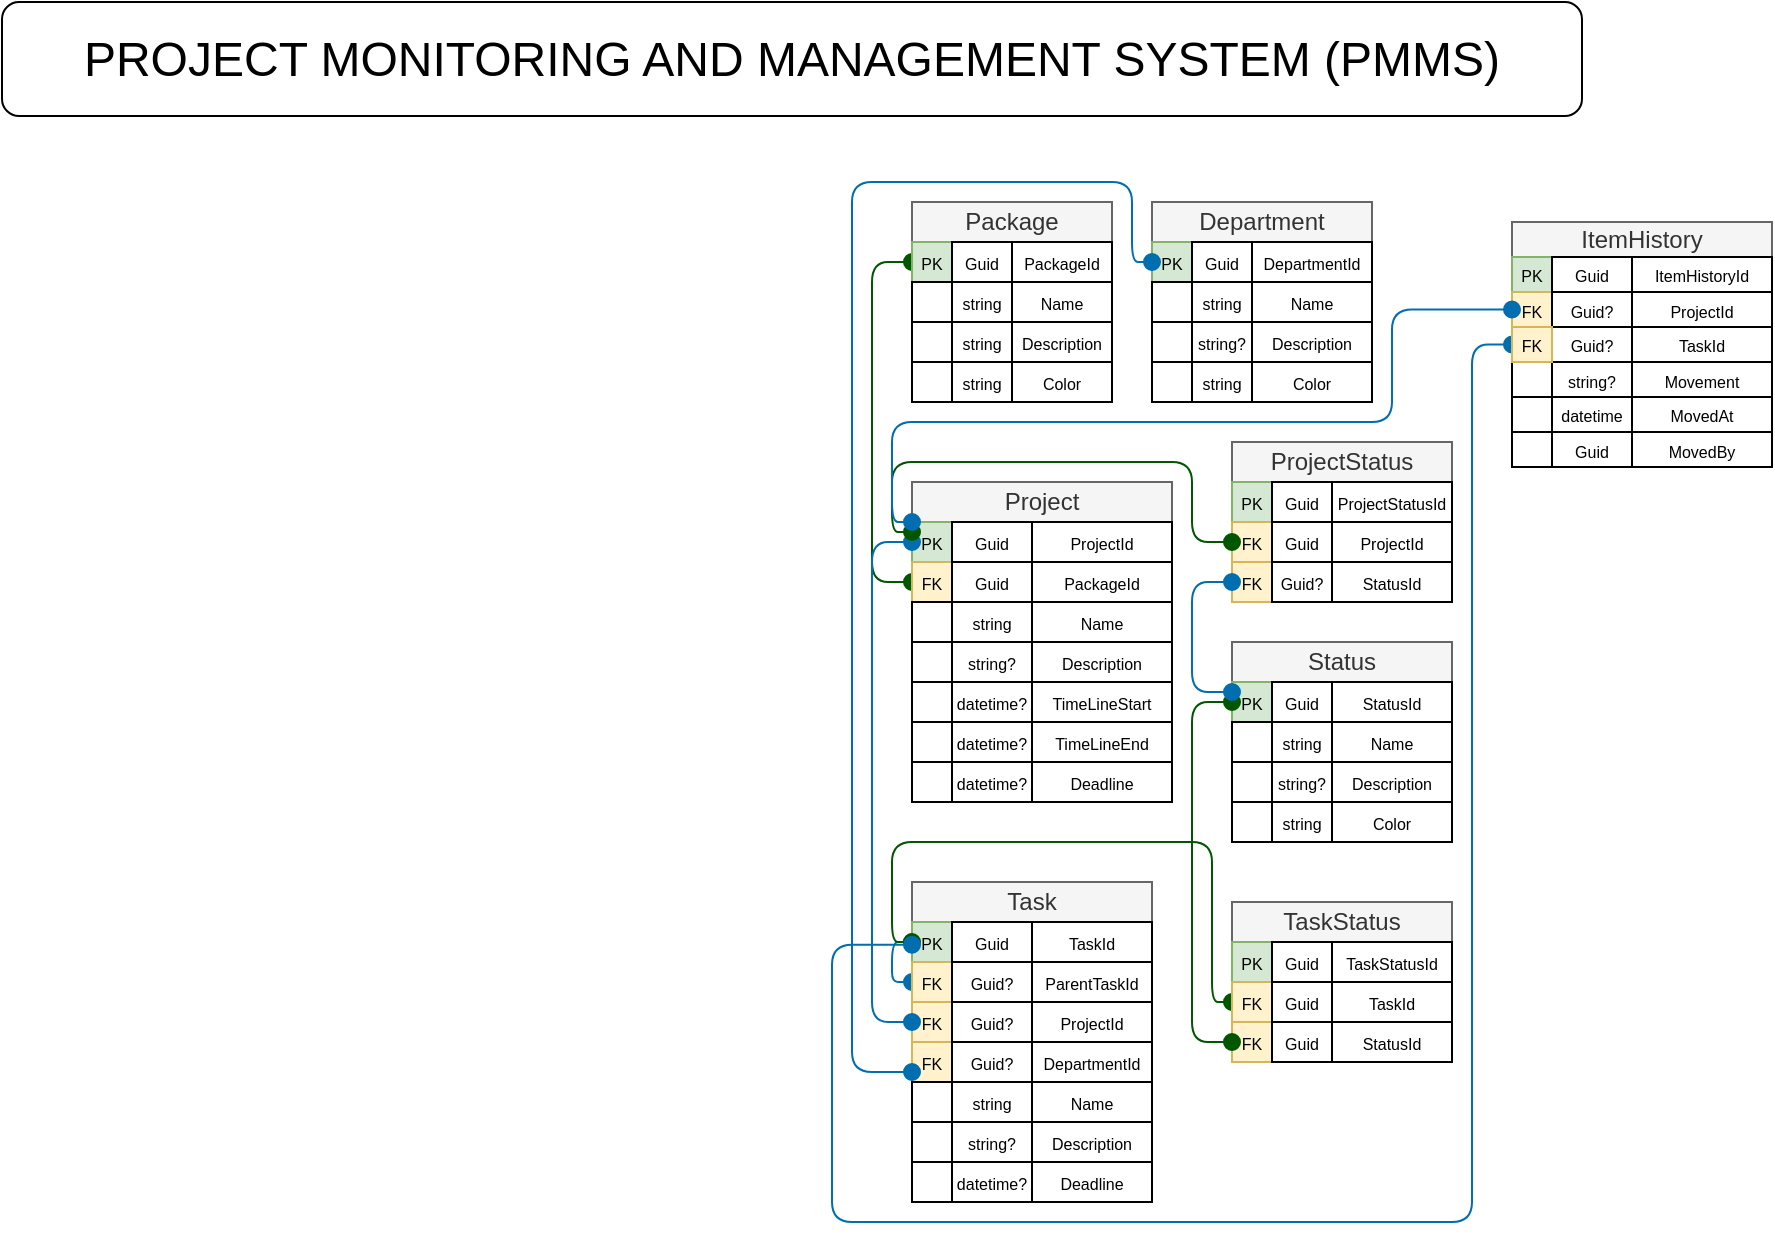 <mxfile version="26.0.11">
  <diagram name="Page-1" id="BhMnXEd4iuYotzbo9Yvr">
    <mxGraphModel dx="3625" dy="1718" grid="1" gridSize="10" guides="1" tooltips="1" connect="1" arrows="1" fold="1" page="1" pageScale="1" pageWidth="850" pageHeight="1100" math="0" shadow="0">
      <root>
        <mxCell id="0" />
        <mxCell id="1" parent="0" />
        <mxCell id="s1-EU_GbL1mds6aHtoGt-2" value="&lt;font style=&quot;font-size: 24px;&quot;&gt;PROJECT MONITORING AND MANAGEMENT SYSTEM (PMMS)&lt;/font&gt;" style="rounded=1;whiteSpace=wrap;html=1;" parent="1" vertex="1">
          <mxGeometry x="-425" y="20" width="790" height="57" as="geometry" />
        </mxCell>
        <mxCell id="s1-EU_GbL1mds6aHtoGt-74" value="" style="group;shadow=1;" parent="1" vertex="1" connectable="0">
          <mxGeometry x="30" y="120" width="100" height="100" as="geometry" />
        </mxCell>
        <mxCell id="s1-EU_GbL1mds6aHtoGt-20" value="Package" style="rounded=0;whiteSpace=wrap;html=1;fillColor=#f5f5f5;fontColor=#333333;strokeColor=#666666;" parent="s1-EU_GbL1mds6aHtoGt-74" vertex="1">
          <mxGeometry width="100" height="20" as="geometry" />
        </mxCell>
        <mxCell id="s1-EU_GbL1mds6aHtoGt-21" value="&lt;font style=&quot;font-size: 8px;&quot;&gt;PackageId&lt;/font&gt;" style="rounded=0;whiteSpace=wrap;html=1;" parent="s1-EU_GbL1mds6aHtoGt-74" vertex="1">
          <mxGeometry x="50" y="20" width="50" height="20" as="geometry" />
        </mxCell>
        <mxCell id="MEcoBkt6uBFR-9ehZYJB-12" style="edgeStyle=orthogonalEdgeStyle;rounded=1;orthogonalLoop=1;jettySize=auto;html=1;exitX=0;exitY=0.5;exitDx=0;exitDy=0;fontSize=12;startSize=8;endSize=8;curved=0;startArrow=oval;startFill=1;endArrow=oval;endFill=1;fillColor=#008a00;strokeColor=#005700;" edge="1" parent="s1-EU_GbL1mds6aHtoGt-74" source="s1-EU_GbL1mds6aHtoGt-22">
          <mxGeometry relative="1" as="geometry">
            <mxPoint y="190" as="targetPoint" />
            <Array as="points">
              <mxPoint x="-20" y="30" />
              <mxPoint x="-20" y="190" />
            </Array>
          </mxGeometry>
        </mxCell>
        <mxCell id="s1-EU_GbL1mds6aHtoGt-22" value="&lt;font style=&quot;font-size: 8px;&quot;&gt;PK&lt;/font&gt;" style="rounded=0;whiteSpace=wrap;html=1;fillColor=#d5e8d4;strokeColor=#82b366;" parent="s1-EU_GbL1mds6aHtoGt-74" vertex="1">
          <mxGeometry y="20" width="20" height="20" as="geometry" />
        </mxCell>
        <mxCell id="s1-EU_GbL1mds6aHtoGt-23" value="&lt;font style=&quot;font-size: 8px;&quot;&gt;Guid&lt;/font&gt;" style="rounded=0;whiteSpace=wrap;html=1;" parent="s1-EU_GbL1mds6aHtoGt-74" vertex="1">
          <mxGeometry x="20" y="20" width="30" height="20" as="geometry" />
        </mxCell>
        <mxCell id="s1-EU_GbL1mds6aHtoGt-24" value="&lt;font style=&quot;font-size: 8px;&quot;&gt;Name&lt;/font&gt;" style="rounded=0;whiteSpace=wrap;html=1;" parent="s1-EU_GbL1mds6aHtoGt-74" vertex="1">
          <mxGeometry x="50" y="40" width="50" height="20" as="geometry" />
        </mxCell>
        <mxCell id="s1-EU_GbL1mds6aHtoGt-25" value="" style="rounded=0;whiteSpace=wrap;html=1;" parent="s1-EU_GbL1mds6aHtoGt-74" vertex="1">
          <mxGeometry y="40" width="20" height="20" as="geometry" />
        </mxCell>
        <mxCell id="s1-EU_GbL1mds6aHtoGt-26" value="&lt;font style=&quot;font-size: 8px;&quot;&gt;string&lt;/font&gt;" style="rounded=0;whiteSpace=wrap;html=1;" parent="s1-EU_GbL1mds6aHtoGt-74" vertex="1">
          <mxGeometry x="20" y="40" width="30" height="20" as="geometry" />
        </mxCell>
        <mxCell id="s1-EU_GbL1mds6aHtoGt-27" value="&lt;font style=&quot;font-size: 8px;&quot;&gt;Description&lt;/font&gt;" style="rounded=0;whiteSpace=wrap;html=1;" parent="s1-EU_GbL1mds6aHtoGt-74" vertex="1">
          <mxGeometry x="50" y="60" width="50" height="20" as="geometry" />
        </mxCell>
        <mxCell id="s1-EU_GbL1mds6aHtoGt-28" value="" style="rounded=0;whiteSpace=wrap;html=1;" parent="s1-EU_GbL1mds6aHtoGt-74" vertex="1">
          <mxGeometry y="60" width="20" height="20" as="geometry" />
        </mxCell>
        <mxCell id="s1-EU_GbL1mds6aHtoGt-29" value="&lt;font style=&quot;font-size: 8px;&quot;&gt;string&lt;/font&gt;" style="rounded=0;whiteSpace=wrap;html=1;" parent="s1-EU_GbL1mds6aHtoGt-74" vertex="1">
          <mxGeometry x="20" y="60" width="30" height="20" as="geometry" />
        </mxCell>
        <mxCell id="s1-EU_GbL1mds6aHtoGt-30" value="&lt;font style=&quot;font-size: 8px;&quot;&gt;Color&lt;/font&gt;" style="rounded=0;whiteSpace=wrap;html=1;" parent="s1-EU_GbL1mds6aHtoGt-74" vertex="1">
          <mxGeometry x="50" y="80" width="50" height="20" as="geometry" />
        </mxCell>
        <mxCell id="s1-EU_GbL1mds6aHtoGt-31" value="" style="rounded=0;whiteSpace=wrap;html=1;" parent="s1-EU_GbL1mds6aHtoGt-74" vertex="1">
          <mxGeometry y="80" width="20" height="20" as="geometry" />
        </mxCell>
        <mxCell id="s1-EU_GbL1mds6aHtoGt-32" value="&lt;font style=&quot;font-size: 8px;&quot;&gt;string&lt;/font&gt;" style="rounded=0;whiteSpace=wrap;html=1;" parent="s1-EU_GbL1mds6aHtoGt-74" vertex="1">
          <mxGeometry x="20" y="80" width="30" height="20" as="geometry" />
        </mxCell>
        <mxCell id="s1-EU_GbL1mds6aHtoGt-76" value="" style="group" parent="1" vertex="1" connectable="0">
          <mxGeometry x="30" y="260" width="130" height="160" as="geometry" />
        </mxCell>
        <mxCell id="s1-EU_GbL1mds6aHtoGt-64" value="&lt;font style=&quot;font-size: 8px;&quot;&gt;Deadline&lt;/font&gt;" style="rounded=0;whiteSpace=wrap;html=1;" parent="s1-EU_GbL1mds6aHtoGt-76" vertex="1">
          <mxGeometry x="60" y="140" width="70" height="20" as="geometry" />
        </mxCell>
        <mxCell id="s1-EU_GbL1mds6aHtoGt-65" value="" style="rounded=0;whiteSpace=wrap;html=1;" parent="s1-EU_GbL1mds6aHtoGt-76" vertex="1">
          <mxGeometry y="140" width="20" height="20" as="geometry" />
        </mxCell>
        <mxCell id="s1-EU_GbL1mds6aHtoGt-66" value="&lt;span style=&quot;font-size: 8px;&quot;&gt;datetime?&lt;/span&gt;" style="rounded=0;whiteSpace=wrap;html=1;" parent="s1-EU_GbL1mds6aHtoGt-76" vertex="1">
          <mxGeometry x="20" y="140" width="40" height="20" as="geometry" />
        </mxCell>
        <mxCell id="s1-EU_GbL1mds6aHtoGt-73" value="" style="group" parent="s1-EU_GbL1mds6aHtoGt-76" vertex="1" connectable="0">
          <mxGeometry width="130" height="140" as="geometry" />
        </mxCell>
        <mxCell id="s1-EU_GbL1mds6aHtoGt-45" value="Project" style="rounded=0;whiteSpace=wrap;html=1;fillColor=#f5f5f5;fontColor=#333333;strokeColor=#666666;" parent="s1-EU_GbL1mds6aHtoGt-73" vertex="1">
          <mxGeometry width="130" height="20" as="geometry" />
        </mxCell>
        <mxCell id="s1-EU_GbL1mds6aHtoGt-46" value="&lt;font style=&quot;font-size: 8px;&quot;&gt;ProjectId&lt;/font&gt;" style="rounded=0;whiteSpace=wrap;html=1;" parent="s1-EU_GbL1mds6aHtoGt-73" vertex="1">
          <mxGeometry x="60" y="20" width="70" height="20" as="geometry" />
        </mxCell>
        <mxCell id="s1-EU_GbL1mds6aHtoGt-47" value="&lt;font style=&quot;font-size: 8px;&quot;&gt;PK&lt;/font&gt;" style="rounded=0;whiteSpace=wrap;html=1;fillColor=#d5e8d4;strokeColor=#82b366;" parent="s1-EU_GbL1mds6aHtoGt-73" vertex="1">
          <mxGeometry y="20" width="20" height="20" as="geometry" />
        </mxCell>
        <mxCell id="s1-EU_GbL1mds6aHtoGt-48" value="&lt;font style=&quot;font-size: 8px;&quot;&gt;Guid&lt;/font&gt;" style="rounded=0;whiteSpace=wrap;html=1;" parent="s1-EU_GbL1mds6aHtoGt-73" vertex="1">
          <mxGeometry x="20" y="20" width="40" height="20" as="geometry" />
        </mxCell>
        <mxCell id="s1-EU_GbL1mds6aHtoGt-49" value="&lt;font style=&quot;font-size: 8px;&quot;&gt;PackageId&lt;/font&gt;" style="rounded=0;whiteSpace=wrap;html=1;" parent="s1-EU_GbL1mds6aHtoGt-73" vertex="1">
          <mxGeometry x="60" y="40" width="70" height="20" as="geometry" />
        </mxCell>
        <mxCell id="s1-EU_GbL1mds6aHtoGt-50" value="&lt;font style=&quot;font-size: 8px;&quot;&gt;FK&lt;/font&gt;" style="rounded=0;whiteSpace=wrap;html=1;fillColor=#fff2cc;strokeColor=#d6b656;" parent="s1-EU_GbL1mds6aHtoGt-73" vertex="1">
          <mxGeometry y="40" width="20" height="20" as="geometry" />
        </mxCell>
        <mxCell id="s1-EU_GbL1mds6aHtoGt-51" value="&lt;font style=&quot;font-size: 8px;&quot;&gt;Guid&lt;/font&gt;" style="rounded=0;whiteSpace=wrap;html=1;" parent="s1-EU_GbL1mds6aHtoGt-73" vertex="1">
          <mxGeometry x="20" y="40" width="40" height="20" as="geometry" />
        </mxCell>
        <mxCell id="s1-EU_GbL1mds6aHtoGt-52" value="&lt;font style=&quot;font-size: 8px;&quot;&gt;Name&lt;/font&gt;" style="rounded=0;whiteSpace=wrap;html=1;" parent="s1-EU_GbL1mds6aHtoGt-73" vertex="1">
          <mxGeometry x="60" y="60" width="70" height="20" as="geometry" />
        </mxCell>
        <mxCell id="s1-EU_GbL1mds6aHtoGt-53" value="" style="rounded=0;whiteSpace=wrap;html=1;" parent="s1-EU_GbL1mds6aHtoGt-73" vertex="1">
          <mxGeometry y="60" width="20" height="20" as="geometry" />
        </mxCell>
        <mxCell id="s1-EU_GbL1mds6aHtoGt-54" value="&lt;font style=&quot;font-size: 8px;&quot;&gt;string&lt;/font&gt;" style="rounded=0;whiteSpace=wrap;html=1;" parent="s1-EU_GbL1mds6aHtoGt-73" vertex="1">
          <mxGeometry x="20" y="60" width="40" height="20" as="geometry" />
        </mxCell>
        <mxCell id="s1-EU_GbL1mds6aHtoGt-55" value="&lt;font style=&quot;font-size: 8px;&quot;&gt;Description&lt;/font&gt;" style="rounded=0;whiteSpace=wrap;html=1;" parent="s1-EU_GbL1mds6aHtoGt-73" vertex="1">
          <mxGeometry x="60" y="80" width="70" height="20" as="geometry" />
        </mxCell>
        <mxCell id="s1-EU_GbL1mds6aHtoGt-56" value="" style="rounded=0;whiteSpace=wrap;html=1;" parent="s1-EU_GbL1mds6aHtoGt-73" vertex="1">
          <mxGeometry y="80" width="20" height="20" as="geometry" />
        </mxCell>
        <mxCell id="s1-EU_GbL1mds6aHtoGt-57" value="&lt;font style=&quot;font-size: 8px;&quot;&gt;string?&lt;/font&gt;" style="rounded=0;whiteSpace=wrap;html=1;" parent="s1-EU_GbL1mds6aHtoGt-73" vertex="1">
          <mxGeometry x="20" y="80" width="40" height="20" as="geometry" />
        </mxCell>
        <mxCell id="s1-EU_GbL1mds6aHtoGt-58" value="&lt;font style=&quot;font-size: 8px;&quot;&gt;TimeLineStart&lt;/font&gt;" style="rounded=0;whiteSpace=wrap;html=1;" parent="s1-EU_GbL1mds6aHtoGt-73" vertex="1">
          <mxGeometry x="60" y="100" width="70" height="20" as="geometry" />
        </mxCell>
        <mxCell id="s1-EU_GbL1mds6aHtoGt-59" value="" style="rounded=0;whiteSpace=wrap;html=1;" parent="s1-EU_GbL1mds6aHtoGt-73" vertex="1">
          <mxGeometry y="100" width="20" height="20" as="geometry" />
        </mxCell>
        <mxCell id="s1-EU_GbL1mds6aHtoGt-60" value="&lt;span style=&quot;font-size: 8px;&quot;&gt;datetime?&lt;/span&gt;" style="rounded=0;whiteSpace=wrap;html=1;" parent="s1-EU_GbL1mds6aHtoGt-73" vertex="1">
          <mxGeometry x="20" y="100" width="40" height="20" as="geometry" />
        </mxCell>
        <mxCell id="s1-EU_GbL1mds6aHtoGt-61" value="&lt;span style=&quot;font-size: 8px;&quot;&gt;TimeLineEnd&lt;/span&gt;" style="rounded=0;whiteSpace=wrap;html=1;" parent="s1-EU_GbL1mds6aHtoGt-73" vertex="1">
          <mxGeometry x="60" y="120" width="70" height="20" as="geometry" />
        </mxCell>
        <mxCell id="s1-EU_GbL1mds6aHtoGt-62" value="" style="rounded=0;whiteSpace=wrap;html=1;" parent="s1-EU_GbL1mds6aHtoGt-73" vertex="1">
          <mxGeometry y="120" width="20" height="20" as="geometry" />
        </mxCell>
        <mxCell id="s1-EU_GbL1mds6aHtoGt-63" value="&lt;span style=&quot;font-size: 8px;&quot;&gt;datetime?&lt;/span&gt;" style="rounded=0;whiteSpace=wrap;html=1;" parent="s1-EU_GbL1mds6aHtoGt-73" vertex="1">
          <mxGeometry x="20" y="120" width="40" height="20" as="geometry" />
        </mxCell>
        <mxCell id="s1-EU_GbL1mds6aHtoGt-77" value="" style="group" parent="1" vertex="1" connectable="0">
          <mxGeometry x="150" y="120" width="110" height="100" as="geometry" />
        </mxCell>
        <mxCell id="s1-EU_GbL1mds6aHtoGt-78" value="Department" style="rounded=0;whiteSpace=wrap;html=1;fillColor=#f5f5f5;fontColor=#333333;strokeColor=#666666;" parent="s1-EU_GbL1mds6aHtoGt-77" vertex="1">
          <mxGeometry width="110" height="20" as="geometry" />
        </mxCell>
        <mxCell id="s1-EU_GbL1mds6aHtoGt-79" value="&lt;font style=&quot;font-size: 8px;&quot;&gt;DepartmentId&lt;/font&gt;" style="rounded=0;whiteSpace=wrap;html=1;" parent="s1-EU_GbL1mds6aHtoGt-77" vertex="1">
          <mxGeometry x="50" y="20" width="60" height="20" as="geometry" />
        </mxCell>
        <mxCell id="s1-EU_GbL1mds6aHtoGt-80" value="&lt;font style=&quot;font-size: 8px;&quot;&gt;PK&lt;/font&gt;" style="rounded=0;whiteSpace=wrap;html=1;fillColor=#d5e8d4;strokeColor=#82b366;" parent="s1-EU_GbL1mds6aHtoGt-77" vertex="1">
          <mxGeometry y="20" width="20" height="20" as="geometry" />
        </mxCell>
        <mxCell id="s1-EU_GbL1mds6aHtoGt-81" value="&lt;span style=&quot;font-size: 8px;&quot;&gt;Guid&lt;/span&gt;" style="rounded=0;whiteSpace=wrap;html=1;" parent="s1-EU_GbL1mds6aHtoGt-77" vertex="1">
          <mxGeometry x="20" y="20" width="30" height="20" as="geometry" />
        </mxCell>
        <mxCell id="s1-EU_GbL1mds6aHtoGt-82" value="&lt;font style=&quot;font-size: 8px;&quot;&gt;Name&lt;/font&gt;" style="rounded=0;whiteSpace=wrap;html=1;" parent="s1-EU_GbL1mds6aHtoGt-77" vertex="1">
          <mxGeometry x="50" y="40" width="60" height="20" as="geometry" />
        </mxCell>
        <mxCell id="s1-EU_GbL1mds6aHtoGt-83" value="" style="rounded=0;whiteSpace=wrap;html=1;" parent="s1-EU_GbL1mds6aHtoGt-77" vertex="1">
          <mxGeometry y="40" width="20" height="20" as="geometry" />
        </mxCell>
        <mxCell id="s1-EU_GbL1mds6aHtoGt-84" value="&lt;font style=&quot;font-size: 8px;&quot;&gt;string&lt;/font&gt;" style="rounded=0;whiteSpace=wrap;html=1;" parent="s1-EU_GbL1mds6aHtoGt-77" vertex="1">
          <mxGeometry x="20" y="40" width="30" height="20" as="geometry" />
        </mxCell>
        <mxCell id="s1-EU_GbL1mds6aHtoGt-85" value="&lt;font style=&quot;font-size: 8px;&quot;&gt;Description&lt;/font&gt;" style="rounded=0;whiteSpace=wrap;html=1;" parent="s1-EU_GbL1mds6aHtoGt-77" vertex="1">
          <mxGeometry x="50" y="60" width="60" height="20" as="geometry" />
        </mxCell>
        <mxCell id="s1-EU_GbL1mds6aHtoGt-86" value="" style="rounded=0;whiteSpace=wrap;html=1;" parent="s1-EU_GbL1mds6aHtoGt-77" vertex="1">
          <mxGeometry y="60" width="20" height="20" as="geometry" />
        </mxCell>
        <mxCell id="s1-EU_GbL1mds6aHtoGt-87" value="&lt;font style=&quot;font-size: 8px;&quot;&gt;string?&lt;/font&gt;" style="rounded=0;whiteSpace=wrap;html=1;" parent="s1-EU_GbL1mds6aHtoGt-77" vertex="1">
          <mxGeometry x="20" y="60" width="30" height="20" as="geometry" />
        </mxCell>
        <mxCell id="s1-EU_GbL1mds6aHtoGt-88" value="&lt;font style=&quot;font-size: 8px;&quot;&gt;Color&lt;/font&gt;" style="rounded=0;whiteSpace=wrap;html=1;" parent="s1-EU_GbL1mds6aHtoGt-77" vertex="1">
          <mxGeometry x="50" y="80" width="60" height="20" as="geometry" />
        </mxCell>
        <mxCell id="s1-EU_GbL1mds6aHtoGt-89" value="" style="rounded=0;whiteSpace=wrap;html=1;" parent="s1-EU_GbL1mds6aHtoGt-77" vertex="1">
          <mxGeometry y="80" width="20" height="20" as="geometry" />
        </mxCell>
        <mxCell id="s1-EU_GbL1mds6aHtoGt-90" value="&lt;font style=&quot;font-size: 8px;&quot;&gt;string&lt;/font&gt;" style="rounded=0;whiteSpace=wrap;html=1;" parent="s1-EU_GbL1mds6aHtoGt-77" vertex="1">
          <mxGeometry x="20" y="80" width="30" height="20" as="geometry" />
        </mxCell>
        <mxCell id="s1-EU_GbL1mds6aHtoGt-91" value="" style="group" parent="1" vertex="1" connectable="0">
          <mxGeometry x="190" y="340" width="110" height="100" as="geometry" />
        </mxCell>
        <mxCell id="s1-EU_GbL1mds6aHtoGt-92" value="Status" style="rounded=0;whiteSpace=wrap;html=1;fillColor=#f5f5f5;fontColor=#333333;strokeColor=#666666;" parent="s1-EU_GbL1mds6aHtoGt-91" vertex="1">
          <mxGeometry width="110" height="20" as="geometry" />
        </mxCell>
        <mxCell id="s1-EU_GbL1mds6aHtoGt-93" value="&lt;font style=&quot;font-size: 8px;&quot;&gt;StatusId&lt;/font&gt;" style="rounded=0;whiteSpace=wrap;html=1;" parent="s1-EU_GbL1mds6aHtoGt-91" vertex="1">
          <mxGeometry x="50" y="20" width="60" height="20" as="geometry" />
        </mxCell>
        <mxCell id="s1-EU_GbL1mds6aHtoGt-94" value="&lt;font style=&quot;font-size: 8px;&quot;&gt;PK&lt;/font&gt;" style="rounded=0;whiteSpace=wrap;html=1;fillColor=#d5e8d4;strokeColor=#82b366;" parent="s1-EU_GbL1mds6aHtoGt-91" vertex="1">
          <mxGeometry y="20" width="20" height="20" as="geometry" />
        </mxCell>
        <mxCell id="s1-EU_GbL1mds6aHtoGt-95" value="&lt;span style=&quot;font-size: 8px;&quot;&gt;Guid&lt;/span&gt;" style="rounded=0;whiteSpace=wrap;html=1;" parent="s1-EU_GbL1mds6aHtoGt-91" vertex="1">
          <mxGeometry x="20" y="20" width="30" height="20" as="geometry" />
        </mxCell>
        <mxCell id="s1-EU_GbL1mds6aHtoGt-96" value="&lt;font style=&quot;font-size: 8px;&quot;&gt;Name&lt;/font&gt;" style="rounded=0;whiteSpace=wrap;html=1;" parent="s1-EU_GbL1mds6aHtoGt-91" vertex="1">
          <mxGeometry x="50" y="40" width="60" height="20" as="geometry" />
        </mxCell>
        <mxCell id="s1-EU_GbL1mds6aHtoGt-97" value="" style="rounded=0;whiteSpace=wrap;html=1;" parent="s1-EU_GbL1mds6aHtoGt-91" vertex="1">
          <mxGeometry y="40" width="20" height="20" as="geometry" />
        </mxCell>
        <mxCell id="s1-EU_GbL1mds6aHtoGt-98" value="&lt;font style=&quot;font-size: 8px;&quot;&gt;string&lt;/font&gt;" style="rounded=0;whiteSpace=wrap;html=1;" parent="s1-EU_GbL1mds6aHtoGt-91" vertex="1">
          <mxGeometry x="20" y="40" width="30" height="20" as="geometry" />
        </mxCell>
        <mxCell id="s1-EU_GbL1mds6aHtoGt-99" value="&lt;font style=&quot;font-size: 8px;&quot;&gt;Description&lt;/font&gt;" style="rounded=0;whiteSpace=wrap;html=1;" parent="s1-EU_GbL1mds6aHtoGt-91" vertex="1">
          <mxGeometry x="50" y="60" width="60" height="20" as="geometry" />
        </mxCell>
        <mxCell id="s1-EU_GbL1mds6aHtoGt-100" value="" style="rounded=0;whiteSpace=wrap;html=1;" parent="s1-EU_GbL1mds6aHtoGt-91" vertex="1">
          <mxGeometry y="60" width="20" height="20" as="geometry" />
        </mxCell>
        <mxCell id="s1-EU_GbL1mds6aHtoGt-101" value="&lt;font style=&quot;font-size: 8px;&quot;&gt;string?&lt;/font&gt;" style="rounded=0;whiteSpace=wrap;html=1;" parent="s1-EU_GbL1mds6aHtoGt-91" vertex="1">
          <mxGeometry x="20" y="60" width="30" height="20" as="geometry" />
        </mxCell>
        <mxCell id="s1-EU_GbL1mds6aHtoGt-102" value="&lt;font style=&quot;font-size: 8px;&quot;&gt;Color&lt;/font&gt;" style="rounded=0;whiteSpace=wrap;html=1;" parent="s1-EU_GbL1mds6aHtoGt-91" vertex="1">
          <mxGeometry x="50" y="80" width="60" height="20" as="geometry" />
        </mxCell>
        <mxCell id="s1-EU_GbL1mds6aHtoGt-103" value="" style="rounded=0;whiteSpace=wrap;html=1;" parent="s1-EU_GbL1mds6aHtoGt-91" vertex="1">
          <mxGeometry y="80" width="20" height="20" as="geometry" />
        </mxCell>
        <mxCell id="s1-EU_GbL1mds6aHtoGt-104" value="&lt;font style=&quot;font-size: 8px;&quot;&gt;string&lt;/font&gt;" style="rounded=0;whiteSpace=wrap;html=1;" parent="s1-EU_GbL1mds6aHtoGt-91" vertex="1">
          <mxGeometry x="20" y="80" width="30" height="20" as="geometry" />
        </mxCell>
        <mxCell id="s1-EU_GbL1mds6aHtoGt-119" value="" style="group;fillColor=#fff2cc;strokeColor=#d6b656;" parent="1" vertex="1" connectable="0">
          <mxGeometry x="190" y="240" width="110" height="80" as="geometry" />
        </mxCell>
        <mxCell id="s1-EU_GbL1mds6aHtoGt-106" value="ProjectStatus" style="rounded=0;whiteSpace=wrap;html=1;fillColor=#f5f5f5;fontColor=#333333;strokeColor=#666666;" parent="s1-EU_GbL1mds6aHtoGt-119" vertex="1">
          <mxGeometry width="110" height="20" as="geometry" />
        </mxCell>
        <mxCell id="s1-EU_GbL1mds6aHtoGt-107" value="&lt;font style=&quot;font-size: 8px;&quot;&gt;ProjectStatusId&lt;/font&gt;" style="rounded=0;whiteSpace=wrap;html=1;" parent="s1-EU_GbL1mds6aHtoGt-119" vertex="1">
          <mxGeometry x="50" y="20" width="60" height="20" as="geometry" />
        </mxCell>
        <mxCell id="s1-EU_GbL1mds6aHtoGt-108" value="&lt;font style=&quot;font-size: 8px;&quot;&gt;PK&lt;/font&gt;" style="rounded=0;whiteSpace=wrap;html=1;fillColor=#d5e8d4;strokeColor=#82b366;" parent="s1-EU_GbL1mds6aHtoGt-119" vertex="1">
          <mxGeometry y="20" width="20" height="20" as="geometry" />
        </mxCell>
        <mxCell id="s1-EU_GbL1mds6aHtoGt-109" value="&lt;span style=&quot;font-size: 8px;&quot;&gt;Guid&lt;/span&gt;" style="rounded=0;whiteSpace=wrap;html=1;" parent="s1-EU_GbL1mds6aHtoGt-119" vertex="1">
          <mxGeometry x="20" y="20" width="30" height="20" as="geometry" />
        </mxCell>
        <mxCell id="s1-EU_GbL1mds6aHtoGt-110" value="&lt;span style=&quot;font-size: 8px;&quot;&gt;ProjectId&lt;/span&gt;" style="rounded=0;whiteSpace=wrap;html=1;" parent="s1-EU_GbL1mds6aHtoGt-119" vertex="1">
          <mxGeometry x="50" y="40" width="60" height="20" as="geometry" />
        </mxCell>
        <mxCell id="s1-EU_GbL1mds6aHtoGt-111" value="&lt;span style=&quot;font-size: 8px;&quot;&gt;FK&lt;/span&gt;" style="rounded=0;whiteSpace=wrap;html=1;fillColor=#fff2cc;strokeColor=#d6b656;" parent="s1-EU_GbL1mds6aHtoGt-119" vertex="1">
          <mxGeometry y="40" width="20" height="20" as="geometry" />
        </mxCell>
        <mxCell id="s1-EU_GbL1mds6aHtoGt-112" value="&lt;span style=&quot;font-size: 8px;&quot;&gt;Guid&lt;/span&gt;" style="rounded=0;whiteSpace=wrap;html=1;" parent="s1-EU_GbL1mds6aHtoGt-119" vertex="1">
          <mxGeometry x="20" y="40" width="30" height="20" as="geometry" />
        </mxCell>
        <mxCell id="s1-EU_GbL1mds6aHtoGt-113" value="&lt;span style=&quot;font-size: 8px;&quot;&gt;StatusId&lt;/span&gt;" style="rounded=0;whiteSpace=wrap;html=1;" parent="s1-EU_GbL1mds6aHtoGt-119" vertex="1">
          <mxGeometry x="50" y="60" width="60" height="20" as="geometry" />
        </mxCell>
        <mxCell id="s1-EU_GbL1mds6aHtoGt-114" value="&lt;span style=&quot;font-size: 8px;&quot;&gt;FK&lt;/span&gt;" style="rounded=0;whiteSpace=wrap;html=1;fillColor=#fff2cc;strokeColor=#d6b656;" parent="s1-EU_GbL1mds6aHtoGt-119" vertex="1">
          <mxGeometry y="60" width="20" height="20" as="geometry" />
        </mxCell>
        <mxCell id="s1-EU_GbL1mds6aHtoGt-115" value="&lt;font style=&quot;font-size: 8px;&quot;&gt;Guid?&lt;/font&gt;" style="rounded=0;whiteSpace=wrap;html=1;" parent="s1-EU_GbL1mds6aHtoGt-119" vertex="1">
          <mxGeometry x="20" y="60" width="30" height="20" as="geometry" />
        </mxCell>
        <mxCell id="s1-EU_GbL1mds6aHtoGt-145" value="" style="group" parent="1" vertex="1" connectable="0">
          <mxGeometry x="30" y="460" width="120" height="160" as="geometry" />
        </mxCell>
        <mxCell id="s1-EU_GbL1mds6aHtoGt-122" value="" style="group;fillColor=#fff2cc;strokeColor=#d6b656;" parent="s1-EU_GbL1mds6aHtoGt-145" vertex="1" connectable="0">
          <mxGeometry width="120" height="100" as="geometry" />
        </mxCell>
        <mxCell id="s1-EU_GbL1mds6aHtoGt-123" value="Task" style="rounded=0;whiteSpace=wrap;html=1;fillColor=#f5f5f5;fontColor=#333333;strokeColor=#666666;" parent="s1-EU_GbL1mds6aHtoGt-122" vertex="1">
          <mxGeometry width="120" height="20" as="geometry" />
        </mxCell>
        <mxCell id="s1-EU_GbL1mds6aHtoGt-124" value="&lt;font style=&quot;font-size: 8px;&quot;&gt;TaskId&lt;/font&gt;" style="rounded=0;whiteSpace=wrap;html=1;" parent="s1-EU_GbL1mds6aHtoGt-122" vertex="1">
          <mxGeometry x="60" y="20" width="60" height="20" as="geometry" />
        </mxCell>
        <mxCell id="MEcoBkt6uBFR-9ehZYJB-14" style="edgeStyle=orthogonalEdgeStyle;shape=connector;curved=0;rounded=1;orthogonalLoop=1;jettySize=auto;html=1;exitX=0;exitY=0.5;exitDx=0;exitDy=0;entryX=0;entryY=0.5;entryDx=0;entryDy=0;strokeColor=#006EAF;align=center;verticalAlign=middle;fontFamily=Helvetica;fontSize=12;fontColor=default;labelBackgroundColor=default;startArrow=oval;startFill=1;startSize=8;endArrow=oval;endFill=1;endSize=8;fillColor=#1ba1e2;" edge="1" parent="s1-EU_GbL1mds6aHtoGt-122" source="s1-EU_GbL1mds6aHtoGt-125" target="s1-EU_GbL1mds6aHtoGt-128">
          <mxGeometry relative="1" as="geometry">
            <Array as="points">
              <mxPoint x="-10" y="30" />
              <mxPoint x="-10" y="50" />
            </Array>
          </mxGeometry>
        </mxCell>
        <mxCell id="s1-EU_GbL1mds6aHtoGt-125" value="&lt;font style=&quot;font-size: 8px;&quot;&gt;PK&lt;/font&gt;" style="rounded=0;whiteSpace=wrap;html=1;fillColor=#d5e8d4;strokeColor=#82b366;" parent="s1-EU_GbL1mds6aHtoGt-122" vertex="1">
          <mxGeometry y="20" width="20" height="20" as="geometry" />
        </mxCell>
        <mxCell id="s1-EU_GbL1mds6aHtoGt-126" value="&lt;font style=&quot;font-size: 8px;&quot;&gt;Guid&lt;/font&gt;" style="rounded=0;whiteSpace=wrap;html=1;" parent="s1-EU_GbL1mds6aHtoGt-122" vertex="1">
          <mxGeometry x="20" y="20" width="40" height="20" as="geometry" />
        </mxCell>
        <mxCell id="s1-EU_GbL1mds6aHtoGt-127" value="&lt;font style=&quot;font-size: 8px;&quot;&gt;ParentTaskId&lt;/font&gt;" style="rounded=0;whiteSpace=wrap;html=1;" parent="s1-EU_GbL1mds6aHtoGt-122" vertex="1">
          <mxGeometry x="60" y="40" width="60" height="20" as="geometry" />
        </mxCell>
        <mxCell id="s1-EU_GbL1mds6aHtoGt-128" value="&lt;span style=&quot;font-size: 8px;&quot;&gt;FK&lt;/span&gt;" style="rounded=0;whiteSpace=wrap;html=1;fillColor=#fff2cc;strokeColor=#d6b656;" parent="s1-EU_GbL1mds6aHtoGt-122" vertex="1">
          <mxGeometry y="40" width="20" height="20" as="geometry" />
        </mxCell>
        <mxCell id="s1-EU_GbL1mds6aHtoGt-129" value="&lt;font style=&quot;font-size: 8px;&quot;&gt;Guid?&lt;/font&gt;" style="rounded=0;whiteSpace=wrap;html=1;" parent="s1-EU_GbL1mds6aHtoGt-122" vertex="1">
          <mxGeometry x="20" y="40" width="40" height="20" as="geometry" />
        </mxCell>
        <mxCell id="s1-EU_GbL1mds6aHtoGt-130" value="&lt;font style=&quot;font-size: 8px;&quot;&gt;ProjectId&lt;/font&gt;" style="rounded=0;whiteSpace=wrap;html=1;" parent="s1-EU_GbL1mds6aHtoGt-122" vertex="1">
          <mxGeometry x="60" y="60" width="60" height="20" as="geometry" />
        </mxCell>
        <mxCell id="s1-EU_GbL1mds6aHtoGt-131" value="&lt;span style=&quot;font-size: 8px;&quot;&gt;FK&lt;/span&gt;" style="rounded=0;whiteSpace=wrap;html=1;fillColor=#fff2cc;strokeColor=#d6b656;" parent="s1-EU_GbL1mds6aHtoGt-122" vertex="1">
          <mxGeometry y="60" width="20" height="20" as="geometry" />
        </mxCell>
        <mxCell id="s1-EU_GbL1mds6aHtoGt-132" value="&lt;font style=&quot;font-size: 8px;&quot;&gt;Guid?&lt;/font&gt;" style="rounded=0;whiteSpace=wrap;html=1;" parent="s1-EU_GbL1mds6aHtoGt-122" vertex="1">
          <mxGeometry x="20" y="60" width="40" height="20" as="geometry" />
        </mxCell>
        <mxCell id="s1-EU_GbL1mds6aHtoGt-133" value="&lt;span style=&quot;font-size: 8px;&quot;&gt;DepartmentId&lt;/span&gt;" style="rounded=0;whiteSpace=wrap;html=1;" parent="s1-EU_GbL1mds6aHtoGt-122" vertex="1">
          <mxGeometry x="60" y="80" width="60" height="20" as="geometry" />
        </mxCell>
        <mxCell id="s1-EU_GbL1mds6aHtoGt-134" value="&lt;span style=&quot;font-size: 8px;&quot;&gt;FK&lt;/span&gt;" style="rounded=0;whiteSpace=wrap;html=1;fillColor=#fff2cc;strokeColor=#d6b656;" parent="s1-EU_GbL1mds6aHtoGt-122" vertex="1">
          <mxGeometry y="80" width="20" height="20" as="geometry" />
        </mxCell>
        <mxCell id="s1-EU_GbL1mds6aHtoGt-135" value="&lt;span style=&quot;font-size: 8px;&quot;&gt;Guid?&lt;/span&gt;" style="rounded=0;whiteSpace=wrap;html=1;" parent="s1-EU_GbL1mds6aHtoGt-122" vertex="1">
          <mxGeometry x="20" y="80" width="40" height="20" as="geometry" />
        </mxCell>
        <mxCell id="s1-EU_GbL1mds6aHtoGt-136" value="&lt;span style=&quot;font-size: 8px;&quot;&gt;Name&lt;/span&gt;" style="rounded=0;whiteSpace=wrap;html=1;" parent="s1-EU_GbL1mds6aHtoGt-145" vertex="1">
          <mxGeometry x="60" y="100" width="60" height="20" as="geometry" />
        </mxCell>
        <mxCell id="s1-EU_GbL1mds6aHtoGt-137" value="" style="rounded=0;whiteSpace=wrap;html=1;" parent="s1-EU_GbL1mds6aHtoGt-145" vertex="1">
          <mxGeometry y="100" width="20" height="20" as="geometry" />
        </mxCell>
        <mxCell id="s1-EU_GbL1mds6aHtoGt-138" value="&lt;span style=&quot;font-size: 8px;&quot;&gt;string&lt;/span&gt;" style="rounded=0;whiteSpace=wrap;html=1;" parent="s1-EU_GbL1mds6aHtoGt-145" vertex="1">
          <mxGeometry x="20" y="100" width="40" height="20" as="geometry" />
        </mxCell>
        <mxCell id="s1-EU_GbL1mds6aHtoGt-139" value="&lt;span style=&quot;font-size: 8px;&quot;&gt;Description&lt;/span&gt;" style="rounded=0;whiteSpace=wrap;html=1;" parent="s1-EU_GbL1mds6aHtoGt-145" vertex="1">
          <mxGeometry x="60" y="120" width="60" height="20" as="geometry" />
        </mxCell>
        <mxCell id="s1-EU_GbL1mds6aHtoGt-140" value="" style="rounded=0;whiteSpace=wrap;html=1;" parent="s1-EU_GbL1mds6aHtoGt-145" vertex="1">
          <mxGeometry y="120" width="20" height="20" as="geometry" />
        </mxCell>
        <mxCell id="s1-EU_GbL1mds6aHtoGt-141" value="&lt;span style=&quot;font-size: 8px;&quot;&gt;string?&lt;/span&gt;" style="rounded=0;whiteSpace=wrap;html=1;" parent="s1-EU_GbL1mds6aHtoGt-145" vertex="1">
          <mxGeometry x="20" y="120" width="40" height="20" as="geometry" />
        </mxCell>
        <mxCell id="s1-EU_GbL1mds6aHtoGt-142" value="&lt;span style=&quot;font-size: 8px;&quot;&gt;Deadline&lt;/span&gt;" style="rounded=0;whiteSpace=wrap;html=1;" parent="s1-EU_GbL1mds6aHtoGt-145" vertex="1">
          <mxGeometry x="60" y="140" width="60" height="20" as="geometry" />
        </mxCell>
        <mxCell id="s1-EU_GbL1mds6aHtoGt-143" value="" style="rounded=0;whiteSpace=wrap;html=1;" parent="s1-EU_GbL1mds6aHtoGt-145" vertex="1">
          <mxGeometry y="140" width="20" height="20" as="geometry" />
        </mxCell>
        <mxCell id="s1-EU_GbL1mds6aHtoGt-144" value="&lt;span style=&quot;font-size: 8px;&quot;&gt;datetime?&lt;/span&gt;" style="rounded=0;whiteSpace=wrap;html=1;" parent="s1-EU_GbL1mds6aHtoGt-145" vertex="1">
          <mxGeometry x="20" y="140" width="40" height="20" as="geometry" />
        </mxCell>
        <mxCell id="s1-EU_GbL1mds6aHtoGt-164" value="" style="group" parent="1" vertex="1" connectable="0">
          <mxGeometry x="190" y="470" width="110" height="80" as="geometry" />
        </mxCell>
        <mxCell id="s1-EU_GbL1mds6aHtoGt-151" value="TaskStatus" style="rounded=0;whiteSpace=wrap;html=1;fillColor=#f5f5f5;fontColor=#333333;strokeColor=#666666;" parent="s1-EU_GbL1mds6aHtoGt-164" vertex="1">
          <mxGeometry width="110" height="20" as="geometry" />
        </mxCell>
        <mxCell id="s1-EU_GbL1mds6aHtoGt-152" value="&lt;font style=&quot;font-size: 8px;&quot;&gt;TaskStatusId&lt;/font&gt;" style="rounded=0;whiteSpace=wrap;html=1;" parent="s1-EU_GbL1mds6aHtoGt-164" vertex="1">
          <mxGeometry x="50" y="20" width="60" height="20" as="geometry" />
        </mxCell>
        <mxCell id="s1-EU_GbL1mds6aHtoGt-153" value="&lt;font style=&quot;font-size: 8px;&quot;&gt;PK&lt;/font&gt;" style="rounded=0;whiteSpace=wrap;html=1;fillColor=#d5e8d4;strokeColor=#82b366;" parent="s1-EU_GbL1mds6aHtoGt-164" vertex="1">
          <mxGeometry y="20" width="20" height="20" as="geometry" />
        </mxCell>
        <mxCell id="s1-EU_GbL1mds6aHtoGt-154" value="&lt;font style=&quot;font-size: 8px;&quot;&gt;Guid&lt;/font&gt;" style="rounded=0;whiteSpace=wrap;html=1;" parent="s1-EU_GbL1mds6aHtoGt-164" vertex="1">
          <mxGeometry x="20" y="20" width="30" height="20" as="geometry" />
        </mxCell>
        <mxCell id="s1-EU_GbL1mds6aHtoGt-155" value="&lt;span style=&quot;font-size: 8px;&quot;&gt;TaskId&lt;/span&gt;" style="rounded=0;whiteSpace=wrap;html=1;" parent="s1-EU_GbL1mds6aHtoGt-164" vertex="1">
          <mxGeometry x="50" y="40" width="60" height="20" as="geometry" />
        </mxCell>
        <mxCell id="MEcoBkt6uBFR-9ehZYJB-18" style="edgeStyle=orthogonalEdgeStyle;shape=connector;curved=0;rounded=1;orthogonalLoop=1;jettySize=auto;html=1;exitX=0;exitY=0.5;exitDx=0;exitDy=0;strokeColor=#005700;align=center;verticalAlign=middle;fontFamily=Helvetica;fontSize=12;fontColor=default;labelBackgroundColor=default;startArrow=oval;startFill=1;startSize=8;endArrow=oval;endFill=1;endSize=8;fillColor=#008a00;" edge="1" parent="s1-EU_GbL1mds6aHtoGt-164" source="s1-EU_GbL1mds6aHtoGt-156">
          <mxGeometry relative="1" as="geometry">
            <mxPoint x="-160" y="20" as="targetPoint" />
            <Array as="points">
              <mxPoint x="-10" y="50" />
              <mxPoint x="-10" y="-30" />
              <mxPoint x="-170" y="-30" />
              <mxPoint x="-170" y="20" />
            </Array>
          </mxGeometry>
        </mxCell>
        <mxCell id="s1-EU_GbL1mds6aHtoGt-156" value="&lt;span style=&quot;font-size: 8px;&quot;&gt;FK&lt;/span&gt;" style="rounded=0;whiteSpace=wrap;html=1;fillColor=#fff2cc;strokeColor=#d6b656;" parent="s1-EU_GbL1mds6aHtoGt-164" vertex="1">
          <mxGeometry y="40" width="20" height="20" as="geometry" />
        </mxCell>
        <mxCell id="s1-EU_GbL1mds6aHtoGt-157" value="&lt;font style=&quot;font-size: 8px;&quot;&gt;Guid&lt;/font&gt;" style="rounded=0;whiteSpace=wrap;html=1;" parent="s1-EU_GbL1mds6aHtoGt-164" vertex="1">
          <mxGeometry x="20" y="40" width="30" height="20" as="geometry" />
        </mxCell>
        <mxCell id="s1-EU_GbL1mds6aHtoGt-158" value="&lt;span style=&quot;font-size: 8px;&quot;&gt;StatusId&lt;/span&gt;" style="rounded=0;whiteSpace=wrap;html=1;" parent="s1-EU_GbL1mds6aHtoGt-164" vertex="1">
          <mxGeometry x="50" y="60" width="60" height="20" as="geometry" />
        </mxCell>
        <mxCell id="s1-EU_GbL1mds6aHtoGt-159" value="&lt;span style=&quot;font-size: 8px;&quot;&gt;FK&lt;/span&gt;" style="rounded=0;whiteSpace=wrap;html=1;fillColor=#fff2cc;strokeColor=#d6b656;" parent="s1-EU_GbL1mds6aHtoGt-164" vertex="1">
          <mxGeometry y="60" width="20" height="20" as="geometry" />
        </mxCell>
        <mxCell id="s1-EU_GbL1mds6aHtoGt-160" value="&lt;span style=&quot;font-size: 8px;&quot;&gt;Guid&lt;/span&gt;" style="rounded=0;whiteSpace=wrap;html=1;" parent="s1-EU_GbL1mds6aHtoGt-164" vertex="1">
          <mxGeometry x="20" y="60" width="30" height="20" as="geometry" />
        </mxCell>
        <mxCell id="MEcoBkt6uBFR-9ehZYJB-11" style="edgeStyle=orthogonalEdgeStyle;rounded=1;orthogonalLoop=1;jettySize=auto;html=1;exitX=0;exitY=0.5;exitDx=0;exitDy=0;entryX=0;entryY=0.25;entryDx=0;entryDy=0;fontSize=12;startSize=8;endSize=8;strokeColor=none;endArrow=oval;endFill=1;startArrow=oval;startFill=1;curved=0;" edge="1" parent="1" source="s1-EU_GbL1mds6aHtoGt-50" target="s1-EU_GbL1mds6aHtoGt-22">
          <mxGeometry relative="1" as="geometry">
            <Array as="points">
              <mxPoint x="20" y="320" />
              <mxPoint x="20" y="145" />
            </Array>
          </mxGeometry>
        </mxCell>
        <mxCell id="MEcoBkt6uBFR-9ehZYJB-15" style="edgeStyle=orthogonalEdgeStyle;shape=connector;curved=0;rounded=1;orthogonalLoop=1;jettySize=auto;html=1;entryX=0;entryY=0.5;entryDx=0;entryDy=0;strokeColor=#006EAF;align=center;verticalAlign=middle;fontFamily=Helvetica;fontSize=12;fontColor=default;labelBackgroundColor=default;startArrow=oval;startFill=1;startSize=8;endArrow=oval;endFill=1;endSize=8;fillColor=#1ba1e2;" edge="1" parent="1" source="s1-EU_GbL1mds6aHtoGt-131" target="s1-EU_GbL1mds6aHtoGt-47">
          <mxGeometry relative="1" as="geometry">
            <Array as="points">
              <mxPoint x="10" y="530" />
              <mxPoint x="10" y="290" />
            </Array>
          </mxGeometry>
        </mxCell>
        <mxCell id="MEcoBkt6uBFR-9ehZYJB-16" style="edgeStyle=orthogonalEdgeStyle;shape=connector;curved=0;rounded=1;orthogonalLoop=1;jettySize=auto;html=1;exitX=0;exitY=0.75;exitDx=0;exitDy=0;entryX=0;entryY=0.5;entryDx=0;entryDy=0;strokeColor=#006EAF;align=center;verticalAlign=middle;fontFamily=Helvetica;fontSize=12;fontColor=default;labelBackgroundColor=default;startArrow=oval;startFill=1;startSize=8;endArrow=oval;endFill=1;endSize=8;fillColor=#1ba1e2;" edge="1" parent="1" source="s1-EU_GbL1mds6aHtoGt-134" target="s1-EU_GbL1mds6aHtoGt-80">
          <mxGeometry relative="1" as="geometry">
            <Array as="points">
              <mxPoint y="555" />
              <mxPoint y="110" />
              <mxPoint x="140" y="110" />
              <mxPoint x="140" y="150" />
            </Array>
          </mxGeometry>
        </mxCell>
        <mxCell id="MEcoBkt6uBFR-9ehZYJB-17" style="edgeStyle=orthogonalEdgeStyle;shape=connector;curved=0;rounded=1;orthogonalLoop=1;jettySize=auto;html=1;exitX=0;exitY=0.5;exitDx=0;exitDy=0;entryX=0;entryY=0.5;entryDx=0;entryDy=0;strokeColor=#005700;align=center;verticalAlign=middle;fontFamily=Helvetica;fontSize=12;fontColor=default;labelBackgroundColor=default;startArrow=oval;startFill=1;startSize=8;endArrow=oval;endFill=1;endSize=8;fillColor=#008a00;" edge="1" parent="1" source="s1-EU_GbL1mds6aHtoGt-159" target="s1-EU_GbL1mds6aHtoGt-94">
          <mxGeometry relative="1" as="geometry" />
        </mxCell>
        <mxCell id="MEcoBkt6uBFR-9ehZYJB-19" style="edgeStyle=orthogonalEdgeStyle;shape=connector;curved=0;rounded=1;orthogonalLoop=1;jettySize=auto;html=1;exitX=0;exitY=0.25;exitDx=0;exitDy=0;entryX=0;entryY=0.5;entryDx=0;entryDy=0;strokeColor=#006EAF;align=center;verticalAlign=middle;fontFamily=Helvetica;fontSize=12;fontColor=default;labelBackgroundColor=default;startArrow=oval;startFill=1;startSize=8;endArrow=oval;endFill=1;endSize=8;fillColor=#1ba1e2;" edge="1" parent="1" source="s1-EU_GbL1mds6aHtoGt-94" target="s1-EU_GbL1mds6aHtoGt-114">
          <mxGeometry relative="1" as="geometry" />
        </mxCell>
        <mxCell id="MEcoBkt6uBFR-9ehZYJB-20" style="edgeStyle=orthogonalEdgeStyle;shape=connector;curved=0;rounded=1;orthogonalLoop=1;jettySize=auto;html=1;exitX=0;exitY=0.5;exitDx=0;exitDy=0;entryX=0;entryY=0.25;entryDx=0;entryDy=0;strokeColor=#005700;align=center;verticalAlign=middle;fontFamily=Helvetica;fontSize=12;fontColor=default;labelBackgroundColor=default;startArrow=oval;startFill=1;startSize=8;endArrow=oval;endFill=1;endSize=8;fillColor=#008a00;" edge="1" parent="1" source="s1-EU_GbL1mds6aHtoGt-111" target="s1-EU_GbL1mds6aHtoGt-47">
          <mxGeometry relative="1" as="geometry">
            <Array as="points">
              <mxPoint x="170" y="290" />
              <mxPoint x="170" y="250" />
              <mxPoint x="20" y="250" />
              <mxPoint x="20" y="285" />
            </Array>
          </mxGeometry>
        </mxCell>
        <mxCell id="MEcoBkt6uBFR-9ehZYJB-21" value="" style="group" vertex="1" connectable="0" parent="1">
          <mxGeometry x="330" y="130" width="130" height="140" as="geometry" />
        </mxCell>
        <mxCell id="MEcoBkt6uBFR-9ehZYJB-25" value="" style="group" vertex="1" connectable="0" parent="MEcoBkt6uBFR-9ehZYJB-21">
          <mxGeometry width="130" height="122.5" as="geometry" />
        </mxCell>
        <mxCell id="MEcoBkt6uBFR-9ehZYJB-26" value="ItemHistory" style="rounded=0;whiteSpace=wrap;html=1;fillColor=#f5f5f5;fontColor=#333333;strokeColor=#666666;" vertex="1" parent="MEcoBkt6uBFR-9ehZYJB-25">
          <mxGeometry width="130" height="17.5" as="geometry" />
        </mxCell>
        <mxCell id="MEcoBkt6uBFR-9ehZYJB-27" value="&lt;font style=&quot;font-size: 8px;&quot;&gt;ItemHistoryId&lt;/font&gt;" style="rounded=0;whiteSpace=wrap;html=1;" vertex="1" parent="MEcoBkt6uBFR-9ehZYJB-25">
          <mxGeometry x="60" y="17.5" width="70" height="17.5" as="geometry" />
        </mxCell>
        <mxCell id="MEcoBkt6uBFR-9ehZYJB-28" value="&lt;font style=&quot;font-size: 8px;&quot;&gt;PK&lt;/font&gt;" style="rounded=0;whiteSpace=wrap;html=1;fillColor=#d5e8d4;strokeColor=#82b366;" vertex="1" parent="MEcoBkt6uBFR-9ehZYJB-25">
          <mxGeometry y="17.5" width="20" height="17.5" as="geometry" />
        </mxCell>
        <mxCell id="MEcoBkt6uBFR-9ehZYJB-29" value="&lt;span style=&quot;font-size: 8px;&quot;&gt;Guid&lt;/span&gt;" style="rounded=0;whiteSpace=wrap;html=1;" vertex="1" parent="MEcoBkt6uBFR-9ehZYJB-25">
          <mxGeometry x="20" y="17.5" width="40" height="17.5" as="geometry" />
        </mxCell>
        <mxCell id="MEcoBkt6uBFR-9ehZYJB-30" value="&lt;font style=&quot;font-size: 8px;&quot;&gt;ProjectId&lt;/font&gt;" style="rounded=0;whiteSpace=wrap;html=1;" vertex="1" parent="MEcoBkt6uBFR-9ehZYJB-25">
          <mxGeometry x="60" y="35" width="70" height="17.5" as="geometry" />
        </mxCell>
        <mxCell id="MEcoBkt6uBFR-9ehZYJB-31" value="&lt;font style=&quot;font-size: 8px;&quot;&gt;FK&lt;/font&gt;" style="rounded=0;whiteSpace=wrap;html=1;fillColor=#fff2cc;strokeColor=#d6b656;" vertex="1" parent="MEcoBkt6uBFR-9ehZYJB-25">
          <mxGeometry y="35" width="20" height="17.5" as="geometry" />
        </mxCell>
        <mxCell id="MEcoBkt6uBFR-9ehZYJB-32" value="&lt;span style=&quot;font-size: 8px;&quot;&gt;Guid?&lt;/span&gt;" style="rounded=0;whiteSpace=wrap;html=1;" vertex="1" parent="MEcoBkt6uBFR-9ehZYJB-25">
          <mxGeometry x="20" y="35" width="40" height="17.5" as="geometry" />
        </mxCell>
        <mxCell id="MEcoBkt6uBFR-9ehZYJB-33" value="&lt;span style=&quot;font-size: 8px;&quot;&gt;TaskId&lt;/span&gt;" style="rounded=0;whiteSpace=wrap;html=1;" vertex="1" parent="MEcoBkt6uBFR-9ehZYJB-25">
          <mxGeometry x="60" y="52.5" width="70" height="17.5" as="geometry" />
        </mxCell>
        <mxCell id="MEcoBkt6uBFR-9ehZYJB-34" value="" style="rounded=0;whiteSpace=wrap;html=1;" vertex="1" parent="MEcoBkt6uBFR-9ehZYJB-25">
          <mxGeometry y="52.5" width="20" height="17.5" as="geometry" />
        </mxCell>
        <mxCell id="MEcoBkt6uBFR-9ehZYJB-35" value="&lt;span style=&quot;font-size: 8px;&quot;&gt;Guid?&lt;/span&gt;" style="rounded=0;whiteSpace=wrap;html=1;" vertex="1" parent="MEcoBkt6uBFR-9ehZYJB-25">
          <mxGeometry x="20" y="52.5" width="40" height="17.5" as="geometry" />
        </mxCell>
        <mxCell id="MEcoBkt6uBFR-9ehZYJB-36" value="&lt;font style=&quot;font-size: 8px;&quot;&gt;Movement&lt;/font&gt;" style="rounded=0;whiteSpace=wrap;html=1;" vertex="1" parent="MEcoBkt6uBFR-9ehZYJB-25">
          <mxGeometry x="60" y="70" width="70" height="17.5" as="geometry" />
        </mxCell>
        <mxCell id="MEcoBkt6uBFR-9ehZYJB-37" value="" style="rounded=0;whiteSpace=wrap;html=1;" vertex="1" parent="MEcoBkt6uBFR-9ehZYJB-25">
          <mxGeometry y="70" width="20" height="17.5" as="geometry" />
        </mxCell>
        <mxCell id="MEcoBkt6uBFR-9ehZYJB-38" value="&lt;font style=&quot;font-size: 8px;&quot;&gt;string?&lt;/font&gt;" style="rounded=0;whiteSpace=wrap;html=1;" vertex="1" parent="MEcoBkt6uBFR-9ehZYJB-25">
          <mxGeometry x="20" y="70" width="40" height="17.5" as="geometry" />
        </mxCell>
        <mxCell id="MEcoBkt6uBFR-9ehZYJB-39" value="&lt;font style=&quot;font-size: 8px;&quot;&gt;MovedAt&lt;/font&gt;" style="rounded=0;whiteSpace=wrap;html=1;" vertex="1" parent="MEcoBkt6uBFR-9ehZYJB-25">
          <mxGeometry x="60" y="87.5" width="70" height="17.5" as="geometry" />
        </mxCell>
        <mxCell id="MEcoBkt6uBFR-9ehZYJB-40" value="" style="rounded=0;whiteSpace=wrap;html=1;" vertex="1" parent="MEcoBkt6uBFR-9ehZYJB-25">
          <mxGeometry y="87.5" width="20" height="17.5" as="geometry" />
        </mxCell>
        <mxCell id="MEcoBkt6uBFR-9ehZYJB-41" value="&lt;span style=&quot;font-size: 8px;&quot;&gt;datetime&lt;/span&gt;" style="rounded=0;whiteSpace=wrap;html=1;" vertex="1" parent="MEcoBkt6uBFR-9ehZYJB-25">
          <mxGeometry x="20" y="87.5" width="40" height="17.5" as="geometry" />
        </mxCell>
        <mxCell id="MEcoBkt6uBFR-9ehZYJB-42" value="&lt;span style=&quot;font-size: 8px;&quot;&gt;MovedBy&lt;/span&gt;" style="rounded=0;whiteSpace=wrap;html=1;" vertex="1" parent="MEcoBkt6uBFR-9ehZYJB-25">
          <mxGeometry x="60" y="105" width="70" height="17.5" as="geometry" />
        </mxCell>
        <mxCell id="MEcoBkt6uBFR-9ehZYJB-43" value="" style="rounded=0;whiteSpace=wrap;html=1;" vertex="1" parent="MEcoBkt6uBFR-9ehZYJB-25">
          <mxGeometry y="105" width="20" height="17.5" as="geometry" />
        </mxCell>
        <mxCell id="MEcoBkt6uBFR-9ehZYJB-44" value="&lt;span style=&quot;font-size: 8px;&quot;&gt;Guid&lt;/span&gt;" style="rounded=0;whiteSpace=wrap;html=1;" vertex="1" parent="MEcoBkt6uBFR-9ehZYJB-25">
          <mxGeometry x="20" y="105" width="40" height="17.5" as="geometry" />
        </mxCell>
        <mxCell id="MEcoBkt6uBFR-9ehZYJB-49" style="edgeStyle=orthogonalEdgeStyle;shape=connector;curved=0;rounded=1;orthogonalLoop=1;jettySize=auto;html=1;exitX=0;exitY=0.5;exitDx=0;exitDy=0;strokeColor=#006EAF;align=center;verticalAlign=middle;fontFamily=Helvetica;fontSize=12;fontColor=default;labelBackgroundColor=default;startArrow=oval;startFill=1;startSize=8;endArrow=oval;endFill=1;endSize=8;fillColor=#1ba1e2;" edge="1" parent="MEcoBkt6uBFR-9ehZYJB-25" source="MEcoBkt6uBFR-9ehZYJB-45">
          <mxGeometry relative="1" as="geometry">
            <mxPoint x="-300" y="361.379" as="targetPoint" />
            <Array as="points">
              <mxPoint x="-20" y="61" />
              <mxPoint x="-20" y="500" />
              <mxPoint x="-340" y="500" />
              <mxPoint x="-340" y="361" />
            </Array>
          </mxGeometry>
        </mxCell>
        <mxCell id="MEcoBkt6uBFR-9ehZYJB-45" value="&lt;font style=&quot;font-size: 8px;&quot;&gt;FK&lt;/font&gt;" style="rounded=0;whiteSpace=wrap;html=1;fillColor=#fff2cc;strokeColor=#d6b656;" vertex="1" parent="MEcoBkt6uBFR-9ehZYJB-25">
          <mxGeometry y="52.5" width="20" height="17.5" as="geometry" />
        </mxCell>
        <mxCell id="MEcoBkt6uBFR-9ehZYJB-48" style="edgeStyle=orthogonalEdgeStyle;shape=connector;curved=0;rounded=1;orthogonalLoop=1;jettySize=auto;html=1;exitX=0;exitY=0.5;exitDx=0;exitDy=0;entryX=0;entryY=0;entryDx=0;entryDy=0;strokeColor=#006EAF;align=center;verticalAlign=middle;fontFamily=Helvetica;fontSize=12;fontColor=default;labelBackgroundColor=default;startArrow=oval;startFill=1;startSize=8;endArrow=oval;endFill=1;endSize=8;fillColor=#1ba1e2;" edge="1" parent="1" source="MEcoBkt6uBFR-9ehZYJB-31" target="s1-EU_GbL1mds6aHtoGt-47">
          <mxGeometry relative="1" as="geometry">
            <Array as="points">
              <mxPoint x="270" y="174" />
              <mxPoint x="270" y="230" />
              <mxPoint x="20" y="230" />
              <mxPoint x="20" y="280" />
            </Array>
          </mxGeometry>
        </mxCell>
      </root>
    </mxGraphModel>
  </diagram>
</mxfile>
